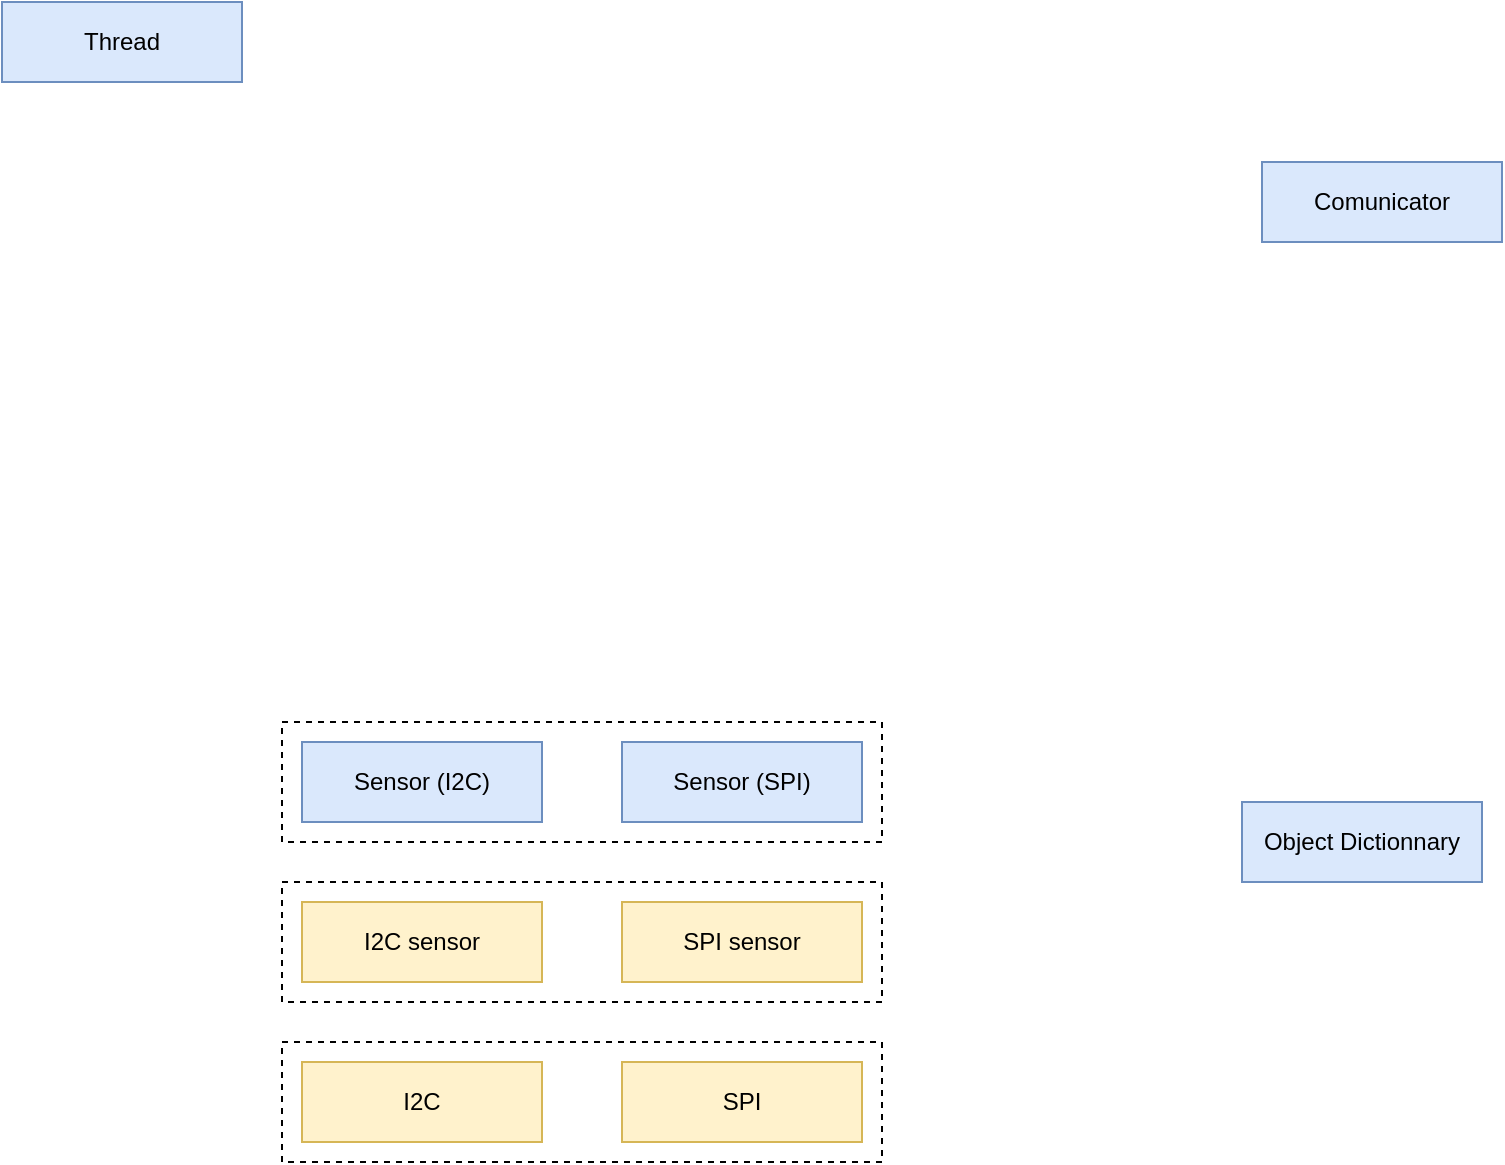 <mxfile version="20.2.3" type="github">
  <diagram id="oHM9Ts-oEpWvEqwn-NW8" name="Page-1">
    <mxGraphModel dx="1778" dy="950" grid="1" gridSize="10" guides="1" tooltips="1" connect="1" arrows="1" fold="1" page="1" pageScale="1" pageWidth="850" pageHeight="1100" math="0" shadow="0">
      <root>
        <mxCell id="0" />
        <mxCell id="1" parent="0" />
        <mxCell id="fYRwV2_t_8ricet78tLy-12" value="" style="rounded=0;whiteSpace=wrap;html=1;dashed=1;fillColor=none;" vertex="1" parent="1">
          <mxGeometry x="160" y="480" width="300" height="60" as="geometry" />
        </mxCell>
        <mxCell id="fYRwV2_t_8ricet78tLy-13" value="" style="rounded=0;whiteSpace=wrap;html=1;dashed=1;fillColor=none;" vertex="1" parent="1">
          <mxGeometry x="160" y="560" width="300" height="60" as="geometry" />
        </mxCell>
        <mxCell id="fYRwV2_t_8ricet78tLy-11" value="" style="rounded=0;whiteSpace=wrap;html=1;dashed=1;fillColor=none;" vertex="1" parent="1">
          <mxGeometry x="160" y="400" width="300" height="60" as="geometry" />
        </mxCell>
        <mxCell id="fYRwV2_t_8ricet78tLy-1" value="Sensor (I2C)" style="rounded=0;whiteSpace=wrap;html=1;fillColor=#dae8fc;strokeColor=#6c8ebf;" vertex="1" parent="1">
          <mxGeometry x="170" y="410" width="120" height="40" as="geometry" />
        </mxCell>
        <mxCell id="fYRwV2_t_8ricet78tLy-2" value="&lt;div&gt;Sensor (SPI)&lt;/div&gt;" style="rounded=0;whiteSpace=wrap;html=1;fillColor=#dae8fc;strokeColor=#6c8ebf;" vertex="1" parent="1">
          <mxGeometry x="330" y="410" width="120" height="40" as="geometry" />
        </mxCell>
        <mxCell id="fYRwV2_t_8ricet78tLy-3" value="Comunicator" style="rounded=0;whiteSpace=wrap;html=1;fillColor=#dae8fc;strokeColor=#6c8ebf;" vertex="1" parent="1">
          <mxGeometry x="650" y="120" width="120" height="40" as="geometry" />
        </mxCell>
        <mxCell id="fYRwV2_t_8ricet78tLy-4" value="Object Dictionnary" style="rounded=0;whiteSpace=wrap;html=1;fillColor=#dae8fc;strokeColor=#6c8ebf;" vertex="1" parent="1">
          <mxGeometry x="640" y="440" width="120" height="40" as="geometry" />
        </mxCell>
        <mxCell id="fYRwV2_t_8ricet78tLy-6" value="Thread" style="rounded=0;whiteSpace=wrap;html=1;fillColor=#dae8fc;strokeColor=#6c8ebf;" vertex="1" parent="1">
          <mxGeometry x="20" y="40" width="120" height="40" as="geometry" />
        </mxCell>
        <mxCell id="fYRwV2_t_8ricet78tLy-7" value="I2C" style="rounded=0;whiteSpace=wrap;html=1;fillColor=#fff2cc;strokeColor=#d6b656;" vertex="1" parent="1">
          <mxGeometry x="170" y="570" width="120" height="40" as="geometry" />
        </mxCell>
        <mxCell id="fYRwV2_t_8ricet78tLy-8" value="I2C sensor" style="rounded=0;whiteSpace=wrap;html=1;fillColor=#fff2cc;strokeColor=#d6b656;" vertex="1" parent="1">
          <mxGeometry x="170" y="490" width="120" height="40" as="geometry" />
        </mxCell>
        <mxCell id="fYRwV2_t_8ricet78tLy-9" value="SPI" style="rounded=0;whiteSpace=wrap;html=1;fillColor=#fff2cc;strokeColor=#d6b656;" vertex="1" parent="1">
          <mxGeometry x="330" y="570" width="120" height="40" as="geometry" />
        </mxCell>
        <mxCell id="fYRwV2_t_8ricet78tLy-10" value="SPI sensor" style="rounded=0;whiteSpace=wrap;html=1;fillColor=#fff2cc;strokeColor=#d6b656;" vertex="1" parent="1">
          <mxGeometry x="330" y="490" width="120" height="40" as="geometry" />
        </mxCell>
      </root>
    </mxGraphModel>
  </diagram>
</mxfile>
